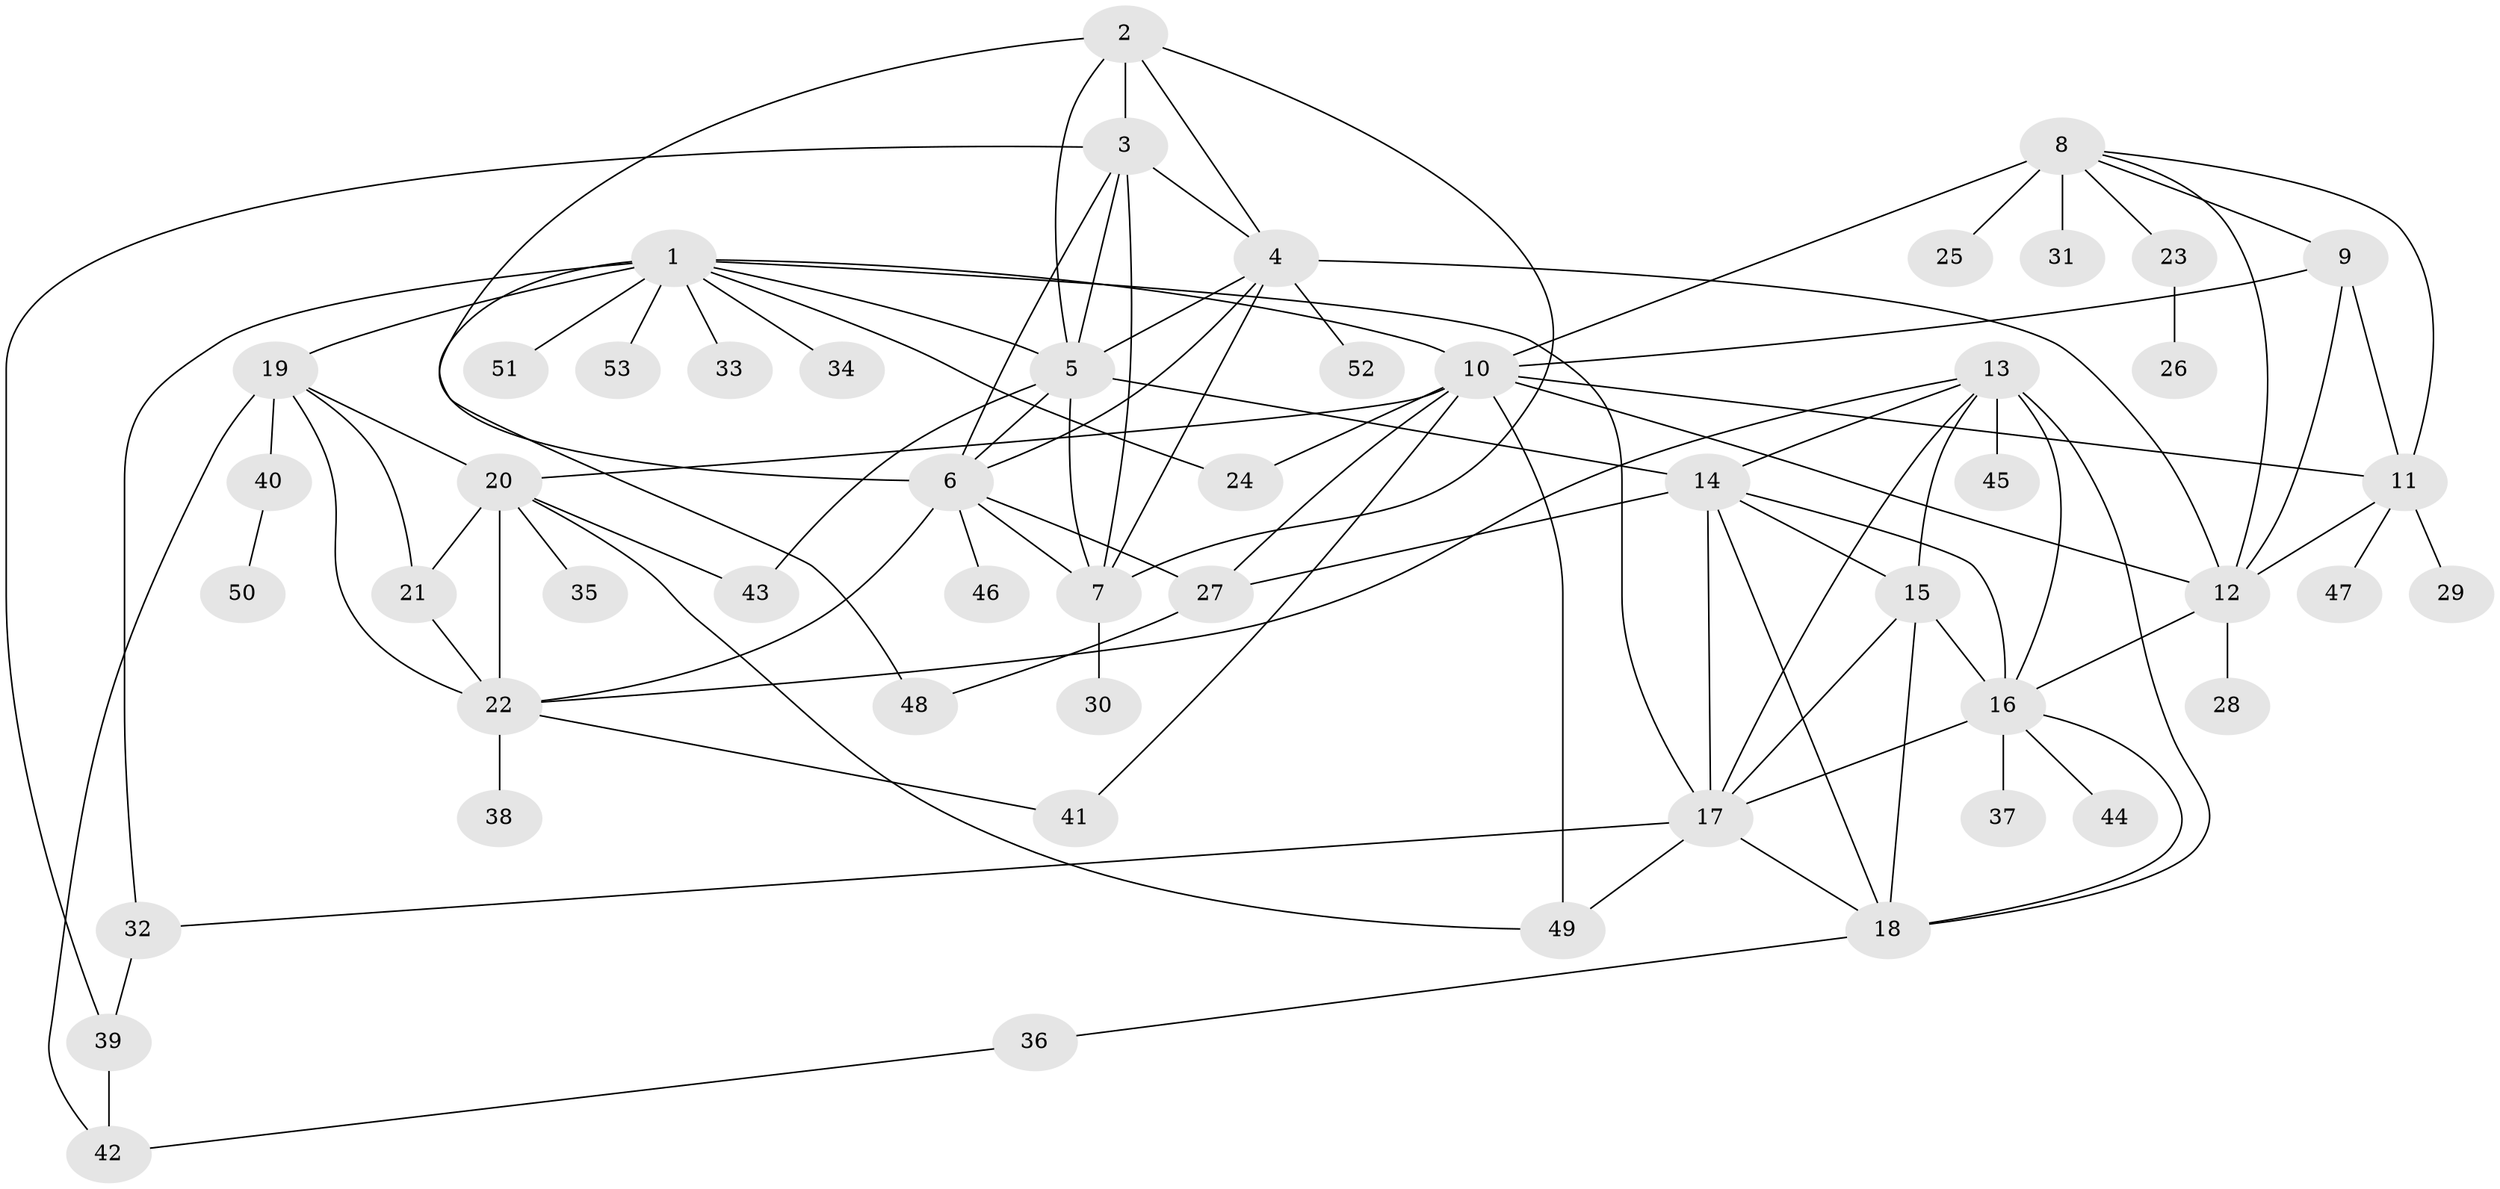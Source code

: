 // original degree distribution, {8: 0.030534351145038167, 7: 0.05343511450381679, 10: 0.04580152671755725, 9: 0.030534351145038167, 12: 0.022900763358778626, 5: 0.015267175572519083, 6: 0.022900763358778626, 11: 0.015267175572519083, 4: 0.015267175572519083, 2: 0.09923664122137404, 1: 0.5954198473282443, 3: 0.05343511450381679}
// Generated by graph-tools (version 1.1) at 2025/52/03/04/25 22:52:24]
// undirected, 53 vertices, 99 edges
graph export_dot {
  node [color=gray90,style=filled];
  1;
  2;
  3;
  4;
  5;
  6;
  7;
  8;
  9;
  10;
  11;
  12;
  13;
  14;
  15;
  16;
  17;
  18;
  19;
  20;
  21;
  22;
  23;
  24;
  25;
  26;
  27;
  28;
  29;
  30;
  31;
  32;
  33;
  34;
  35;
  36;
  37;
  38;
  39;
  40;
  41;
  42;
  43;
  44;
  45;
  46;
  47;
  48;
  49;
  50;
  51;
  52;
  53;
  1 -- 5 [weight=1.0];
  1 -- 10 [weight=1.0];
  1 -- 17 [weight=1.0];
  1 -- 19 [weight=1.0];
  1 -- 24 [weight=1.0];
  1 -- 32 [weight=2.0];
  1 -- 33 [weight=1.0];
  1 -- 34 [weight=1.0];
  1 -- 48 [weight=1.0];
  1 -- 51 [weight=1.0];
  1 -- 53 [weight=1.0];
  2 -- 3 [weight=1.0];
  2 -- 4 [weight=1.0];
  2 -- 5 [weight=1.0];
  2 -- 6 [weight=1.0];
  2 -- 7 [weight=1.0];
  3 -- 4 [weight=1.0];
  3 -- 5 [weight=1.0];
  3 -- 6 [weight=1.0];
  3 -- 7 [weight=1.0];
  3 -- 39 [weight=1.0];
  4 -- 5 [weight=1.0];
  4 -- 6 [weight=1.0];
  4 -- 7 [weight=1.0];
  4 -- 12 [weight=1.0];
  4 -- 52 [weight=3.0];
  5 -- 6 [weight=1.0];
  5 -- 7 [weight=1.0];
  5 -- 14 [weight=1.0];
  5 -- 43 [weight=1.0];
  6 -- 7 [weight=1.0];
  6 -- 22 [weight=1.0];
  6 -- 27 [weight=4.0];
  6 -- 46 [weight=1.0];
  7 -- 30 [weight=1.0];
  8 -- 9 [weight=1.0];
  8 -- 10 [weight=2.0];
  8 -- 11 [weight=1.0];
  8 -- 12 [weight=1.0];
  8 -- 23 [weight=1.0];
  8 -- 25 [weight=1.0];
  8 -- 31 [weight=4.0];
  9 -- 10 [weight=3.0];
  9 -- 11 [weight=1.0];
  9 -- 12 [weight=1.0];
  10 -- 11 [weight=2.0];
  10 -- 12 [weight=2.0];
  10 -- 20 [weight=1.0];
  10 -- 24 [weight=1.0];
  10 -- 27 [weight=1.0];
  10 -- 41 [weight=1.0];
  10 -- 49 [weight=2.0];
  11 -- 12 [weight=1.0];
  11 -- 29 [weight=3.0];
  11 -- 47 [weight=1.0];
  12 -- 16 [weight=1.0];
  12 -- 28 [weight=1.0];
  13 -- 14 [weight=1.0];
  13 -- 15 [weight=1.0];
  13 -- 16 [weight=1.0];
  13 -- 17 [weight=1.0];
  13 -- 18 [weight=1.0];
  13 -- 22 [weight=1.0];
  13 -- 45 [weight=3.0];
  14 -- 15 [weight=1.0];
  14 -- 16 [weight=1.0];
  14 -- 17 [weight=1.0];
  14 -- 18 [weight=1.0];
  14 -- 27 [weight=1.0];
  15 -- 16 [weight=1.0];
  15 -- 17 [weight=1.0];
  15 -- 18 [weight=1.0];
  16 -- 17 [weight=1.0];
  16 -- 18 [weight=1.0];
  16 -- 37 [weight=3.0];
  16 -- 44 [weight=1.0];
  17 -- 18 [weight=1.0];
  17 -- 32 [weight=1.0];
  17 -- 49 [weight=1.0];
  18 -- 36 [weight=1.0];
  19 -- 20 [weight=3.0];
  19 -- 21 [weight=1.0];
  19 -- 22 [weight=1.0];
  19 -- 40 [weight=1.0];
  19 -- 42 [weight=1.0];
  20 -- 21 [weight=3.0];
  20 -- 22 [weight=3.0];
  20 -- 35 [weight=5.0];
  20 -- 43 [weight=1.0];
  20 -- 49 [weight=1.0];
  21 -- 22 [weight=1.0];
  22 -- 38 [weight=1.0];
  22 -- 41 [weight=1.0];
  23 -- 26 [weight=3.0];
  27 -- 48 [weight=1.0];
  32 -- 39 [weight=1.0];
  36 -- 42 [weight=1.0];
  39 -- 42 [weight=1.0];
  40 -- 50 [weight=1.0];
}
